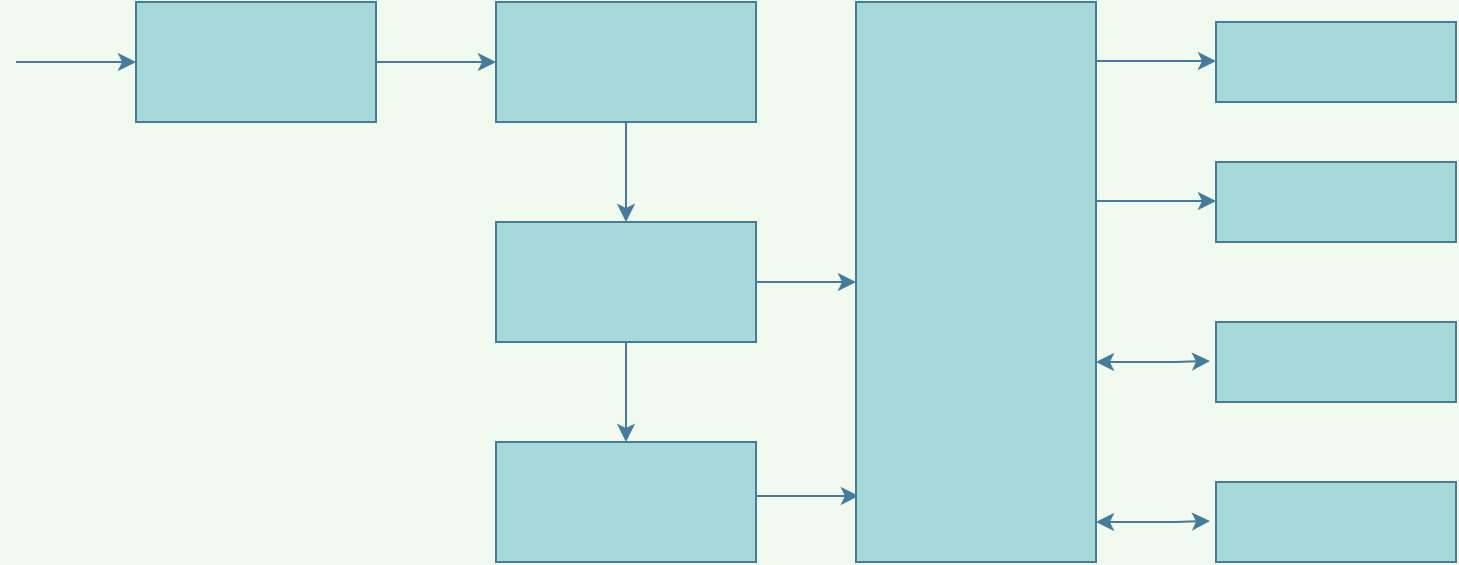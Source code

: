 <mxfile version="15.7.4" type="github"><diagram id="hPS-QpUke5XvDl9qUHeq" name="Page-1"><mxGraphModel dx="1816" dy="544" grid="1" gridSize="10" guides="1" tooltips="1" connect="1" arrows="1" fold="1" page="1" pageScale="1" pageWidth="827" pageHeight="1169" background="#F1FAEE" math="0" shadow="0"><root><mxCell id="0"/><mxCell id="1" value="Background" parent="0"/><mxCell id="WNl2qVfoNJAt1WZa7sxJ-12" value="" style="edgeStyle=orthogonalEdgeStyle;rounded=0;orthogonalLoop=1;jettySize=auto;html=1;labelBackgroundColor=#F1FAEE;strokeColor=#457B9D;fontColor=#1D3557;" edge="1" parent="1" source="WNl2qVfoNJAt1WZa7sxJ-1" target="WNl2qVfoNJAt1WZa7sxJ-4"><mxGeometry relative="1" as="geometry"/></mxCell><mxCell id="WNl2qVfoNJAt1WZa7sxJ-15" value="" style="edgeStyle=orthogonalEdgeStyle;rounded=0;orthogonalLoop=1;jettySize=auto;html=1;labelBackgroundColor=#F1FAEE;strokeColor=#457B9D;fontColor=#1D3557;" edge="1" parent="1" source="WNl2qVfoNJAt1WZa7sxJ-1" target="WNl2qVfoNJAt1WZa7sxJ-7"><mxGeometry relative="1" as="geometry"/></mxCell><mxCell id="WNl2qVfoNJAt1WZa7sxJ-1" value="" style="rounded=0;whiteSpace=wrap;html=1;fillColor=#A8DADC;strokeColor=#457B9D;fontColor=#1D3557;" vertex="1" parent="1"><mxGeometry x="-570" y="190" width="130" height="60" as="geometry"/></mxCell><mxCell id="WNl2qVfoNJAt1WZa7sxJ-11" value="" style="edgeStyle=orthogonalEdgeStyle;rounded=0;orthogonalLoop=1;jettySize=auto;html=1;labelBackgroundColor=#F1FAEE;strokeColor=#457B9D;fontColor=#1D3557;" edge="1" parent="1" source="WNl2qVfoNJAt1WZa7sxJ-3" target="WNl2qVfoNJAt1WZa7sxJ-1"><mxGeometry relative="1" as="geometry"/></mxCell><mxCell id="WNl2qVfoNJAt1WZa7sxJ-3" value="" style="rounded=0;whiteSpace=wrap;html=1;fillColor=#A8DADC;strokeColor=#457B9D;fontColor=#1D3557;" vertex="1" parent="1"><mxGeometry x="-570" y="80" width="130" height="60" as="geometry"/></mxCell><mxCell id="WNl2qVfoNJAt1WZa7sxJ-22" style="edgeStyle=orthogonalEdgeStyle;rounded=0;orthogonalLoop=1;jettySize=auto;html=1;entryX=0.012;entryY=0.882;entryDx=0;entryDy=0;entryPerimeter=0;labelBackgroundColor=#F1FAEE;strokeColor=#457B9D;fontColor=#1D3557;" edge="1" parent="1" source="WNl2qVfoNJAt1WZa7sxJ-4" target="WNl2qVfoNJAt1WZa7sxJ-7"><mxGeometry relative="1" as="geometry"><Array as="points"><mxPoint x="-430" y="327"/><mxPoint x="-430" y="327"/></Array></mxGeometry></mxCell><mxCell id="WNl2qVfoNJAt1WZa7sxJ-4" value="" style="rounded=0;whiteSpace=wrap;html=1;fillColor=#A8DADC;strokeColor=#457B9D;fontColor=#1D3557;" vertex="1" parent="1"><mxGeometry x="-570" y="300" width="130" height="60" as="geometry"/></mxCell><mxCell id="WNl2qVfoNJAt1WZa7sxJ-10" value="" style="edgeStyle=orthogonalEdgeStyle;rounded=0;orthogonalLoop=1;jettySize=auto;html=1;labelBackgroundColor=#F1FAEE;strokeColor=#457B9D;fontColor=#1D3557;" edge="1" parent="1" source="WNl2qVfoNJAt1WZa7sxJ-5" target="WNl2qVfoNJAt1WZa7sxJ-3"><mxGeometry relative="1" as="geometry"/></mxCell><mxCell id="WNl2qVfoNJAt1WZa7sxJ-5" value="" style="rounded=0;whiteSpace=wrap;html=1;fillColor=#A8DADC;strokeColor=#457B9D;fontColor=#1D3557;" vertex="1" parent="1"><mxGeometry x="-750" y="80" width="120" height="60" as="geometry"/></mxCell><mxCell id="WNl2qVfoNJAt1WZa7sxJ-7" value="" style="rounded=0;whiteSpace=wrap;html=1;fillColor=#A8DADC;strokeColor=#457B9D;fontColor=#1D3557;" vertex="1" parent="1"><mxGeometry x="-390" y="80" width="120" height="280" as="geometry"/></mxCell><mxCell id="WNl2qVfoNJAt1WZa7sxJ-19" value="" style="edgeStyle=orthogonalEdgeStyle;rounded=0;orthogonalLoop=1;jettySize=auto;html=1;labelBackgroundColor=#F1FAEE;strokeColor=#457B9D;fontColor=#1D3557;" edge="1" parent="1"><mxGeometry relative="1" as="geometry"><mxPoint x="-810" y="110" as="sourcePoint"/><mxPoint x="-750" y="110" as="targetPoint"/><Array as="points"><mxPoint x="-790" y="110"/><mxPoint x="-790" y="110"/></Array></mxGeometry></mxCell><mxCell id="WNl2qVfoNJAt1WZa7sxJ-23" value="" style="rounded=0;whiteSpace=wrap;html=1;fillColor=#A8DADC;strokeColor=#457B9D;fontColor=#1D3557;" vertex="1" parent="1"><mxGeometry x="-210" y="90" width="120" height="40" as="geometry"/></mxCell><mxCell id="WNl2qVfoNJAt1WZa7sxJ-24" value="" style="rounded=0;whiteSpace=wrap;html=1;fillColor=#A8DADC;strokeColor=#457B9D;fontColor=#1D3557;" vertex="1" parent="1"><mxGeometry x="-210" y="160" width="120" height="40" as="geometry"/></mxCell><mxCell id="WNl2qVfoNJAt1WZa7sxJ-25" value="" style="rounded=0;whiteSpace=wrap;html=1;fillColor=#A8DADC;strokeColor=#457B9D;fontColor=#1D3557;" vertex="1" parent="1"><mxGeometry x="-210" y="240" width="120" height="40" as="geometry"/></mxCell><mxCell id="WNl2qVfoNJAt1WZa7sxJ-26" value="" style="rounded=0;whiteSpace=wrap;html=1;fillColor=#A8DADC;strokeColor=#457B9D;fontColor=#1D3557;" vertex="1" parent="1"><mxGeometry x="-210" y="320" width="120" height="40" as="geometry"/></mxCell><mxCell id="WNl2qVfoNJAt1WZa7sxJ-27" value="" style="edgeStyle=orthogonalEdgeStyle;rounded=0;orthogonalLoop=1;jettySize=auto;html=1;labelBackgroundColor=#F1FAEE;strokeColor=#457B9D;fontColor=#1D3557;" edge="1" parent="1"><mxGeometry relative="1" as="geometry"><mxPoint x="-270" y="109.5" as="sourcePoint"/><mxPoint x="-210" y="109.5" as="targetPoint"/></mxGeometry></mxCell><mxCell id="WNl2qVfoNJAt1WZa7sxJ-30" value="" style="edgeStyle=orthogonalEdgeStyle;rounded=0;orthogonalLoop=1;jettySize=auto;html=1;labelBackgroundColor=#F1FAEE;strokeColor=#457B9D;fontColor=#1D3557;" edge="1" parent="1"><mxGeometry relative="1" as="geometry"><mxPoint x="-270" y="179.5" as="sourcePoint"/><mxPoint x="-210" y="179.5" as="targetPoint"/></mxGeometry></mxCell><mxCell id="WNl2qVfoNJAt1WZa7sxJ-40" value="" style="endArrow=classic;startArrow=classic;html=1;rounded=0;labelBackgroundColor=#F1FAEE;strokeColor=#457B9D;fontColor=#1D3557;" edge="1" parent="1"><mxGeometry width="50" height="50" relative="1" as="geometry"><mxPoint x="-270" y="260" as="sourcePoint"/><mxPoint x="-213" y="259.5" as="targetPoint"/><Array as="points"><mxPoint x="-230" y="260"/></Array></mxGeometry></mxCell><mxCell id="WNl2qVfoNJAt1WZa7sxJ-41" value="" style="endArrow=classic;startArrow=classic;html=1;rounded=0;labelBackgroundColor=#F1FAEE;strokeColor=#457B9D;fontColor=#1D3557;" edge="1" parent="1"><mxGeometry width="50" height="50" relative="1" as="geometry"><mxPoint x="-270" y="340" as="sourcePoint"/><mxPoint x="-213" y="339.5" as="targetPoint"/><Array as="points"><mxPoint x="-230" y="340"/></Array></mxGeometry></mxCell><mxCell id="WNl2qVfoNJAt1WZa7sxJ-42" value="Untitled Layer" parent="0"/></root></mxGraphModel></diagram></mxfile>